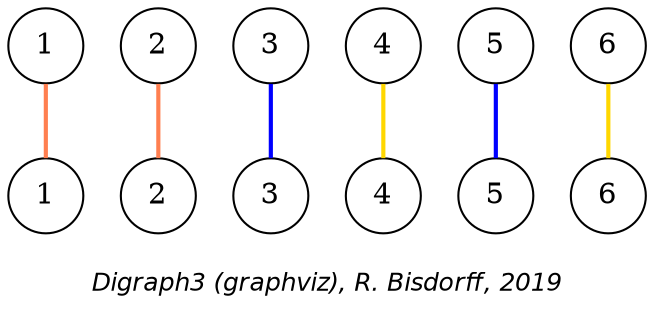 strict digraph G {
graph [ fontname = "Helvetica-Oblique",
 fontsize = 12,
 label = "\nDigraph3 (graphviz), R. Bisdorff, 2019", size="7,7"];
n1 [shape = "circle", label = "1"pos="0,100"];
n2 [shape = "circle", label = "2"pos="60,100"];
n3 [shape = "circle", label = "3"pos="120,100"];
n4 [shape = "circle", label = "4"pos="180,100"];
n5 [shape = "circle", label = "5"pos="240,100"];
n6 [shape = "circle", label = "6"pos="300,100"];
n10 [shape = "circle", label = "4"pos="0,0"];
n9 [shape = "circle", label = "3"pos="60,0"];
n12 [shape = "circle", label = "6"pos="120,0"];
n7 [shape = "circle", label = "1"pos="180,0"];
n11 [shape = "circle", label = "5"pos="240,0"];
n8 [shape = "circle", label = "2"pos="300,0"];
n1-> n7 [dir=both, color=coral, style="setlinewidth(2)",                              arrowhead=none, arrowtail=none] ;
n2-> n8 [dir=both, color=coral, style="setlinewidth(2)",                              arrowhead=none, arrowtail=none] ;
n3-> n9 [dir=both, color=blue, style="setlinewidth(2)",                              arrowhead=none, arrowtail=none] ;
n4-> n10 [dir=both, color=gold, style="setlinewidth(2)",                              arrowhead=none, arrowtail=none] ;
n5-> n11 [dir=both, color=blue, style="setlinewidth(2)",                              arrowhead=none, arrowtail=none] ;
n6-> n12 [dir=both, color=gold, style="setlinewidth(2)",                              arrowhead=none, arrowtail=none] ;
}

